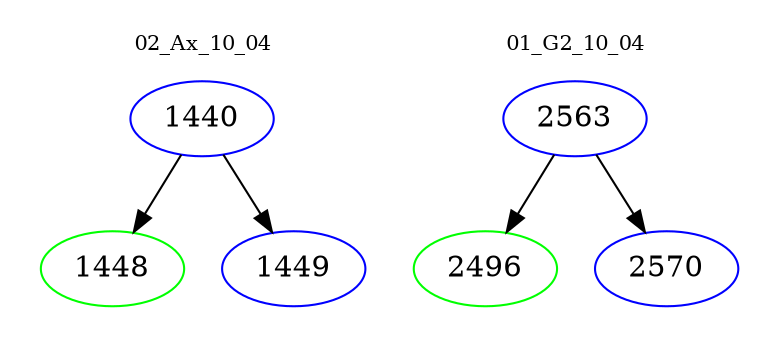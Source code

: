 digraph{
subgraph cluster_0 {
color = white
label = "02_Ax_10_04";
fontsize=10;
T0_1440 [label="1440", color="blue"]
T0_1440 -> T0_1448 [color="black"]
T0_1448 [label="1448", color="green"]
T0_1440 -> T0_1449 [color="black"]
T0_1449 [label="1449", color="blue"]
}
subgraph cluster_1 {
color = white
label = "01_G2_10_04";
fontsize=10;
T1_2563 [label="2563", color="blue"]
T1_2563 -> T1_2496 [color="black"]
T1_2496 [label="2496", color="green"]
T1_2563 -> T1_2570 [color="black"]
T1_2570 [label="2570", color="blue"]
}
}
